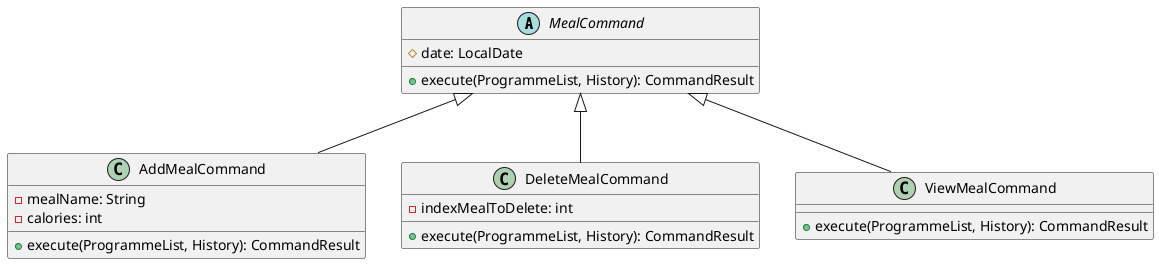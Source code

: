 @startuml
abstract class MealCommand {
    # date: LocalDate
    + execute(ProgrammeList, History): CommandResult
}

class AddMealCommand {
    - mealName: String
    - calories: int
    + execute(ProgrammeList, History): CommandResult
}

class DeleteMealCommand {
    - indexMealToDelete: int
    + execute(ProgrammeList, History): CommandResult
}

class ViewMealCommand {
    + execute(ProgrammeList, History): CommandResult
}

MealCommand <|-- AddMealCommand
MealCommand <|-- DeleteMealCommand
MealCommand <|-- ViewMealCommand

@enduml
